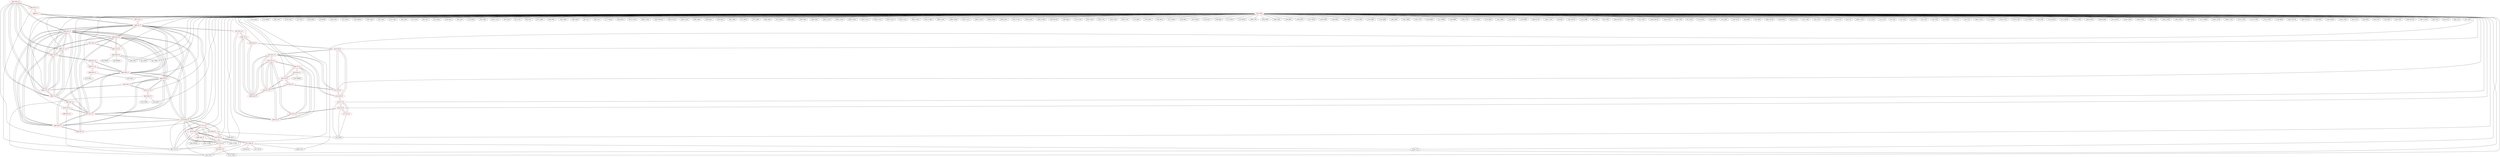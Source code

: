graph {
	462 [label="(462) R35_T2" color=red]
	463 [label="(463) R52_T1"]
	461 [label="(461) T22_T1"]
	482 [label="(482) T14_T1"]
	483 [label="(483) T15_T1"]
	485 [label="(485) T17_T1"]
	484 [label="(484) T16_T1"]
	498 [label="(498) R35_T1"]
	463 [label="(463) R52_T1" color=red]
	468 [label="(468) D1_T"]
	462 [label="(462) R35_T2"]
	461 [label="(461) T22_T1"]
	464 [label="(464) R58_T1" color=red]
	466 [label="(466) D2_T"]
	473 [label="(473) R40_T2"]
	487 [label="(487) R27_T1"]
	488 [label="(488) R28_T1"]
	489 [label="(489) R29_T1"]
	493 [label="(493) R30_T1"]
	498 [label="(498) R35_T1"]
	465 [label="(465) R57_T1"]
	465 [label="(465) R57_T1" color=red]
	466 [label="(466) D2_T"]
	464 [label="(464) R58_T1"]
	466 [label="(466) D2_T" color=red]
	464 [label="(464) R58_T1"]
	473 [label="(473) R40_T2"]
	487 [label="(487) R27_T1"]
	488 [label="(488) R28_T1"]
	489 [label="(489) R29_T1"]
	493 [label="(493) R30_T1"]
	498 [label="(498) R35_T1"]
	468 [label="(468) D1_T"]
	467 [label="(467) C8_T"]
	465 [label="(465) R57_T1"]
	507 [label="(507) R15_P1"]
	467 [label="(467) C8_T" color=red]
	468 [label="(468) D1_T"]
	466 [label="(466) D2_T"]
	468 [label="(468) D1_T" color=red]
	466 [label="(466) D2_T"]
	467 [label="(467) C8_T"]
	463 [label="(463) R52_T1"]
	469 [label="(469) R36_T2" color=red]
	431 [label="(431) U1304"]
	428 [label="(428) U1302"]
	429 [label="(429) TR1301"]
	474 [label="(474) T18_T2"]
	470 [label="(470) R37_T2" color=red]
	34 [label="(34) U201"]
	113 [label="(113) U402"]
	475 [label="(475) T19_T2"]
	471 [label="(471) R38_T2" color=red]
	186 [label="(186) U702"]
	219 [label="(219) C707"]
	218 [label="(218) R715"]
	217 [label="(217) R723"]
	34 [label="(34) U201"]
	476 [label="(476) T20_T2"]
	472 [label="(472) R39_T2" color=red]
	34 [label="(34) U201"]
	168 [label="(168) D611"]
	152 [label="(152) J601"]
	477 [label="(477) T21_T2"]
	473 [label="(473) R40_T2" color=red]
	466 [label="(466) D2_T"]
	464 [label="(464) R58_T1"]
	487 [label="(487) R27_T1"]
	488 [label="(488) R28_T1"]
	489 [label="(489) R29_T1"]
	493 [label="(493) R30_T1"]
	498 [label="(498) R35_T1"]
	476 [label="(476) T20_T2"]
	477 [label="(477) T21_T2"]
	475 [label="(475) T19_T2"]
	461 [label="(461) T22_T1"]
	474 [label="(474) T18_T2"]
	474 [label="(474) T18_T2" color=red]
	476 [label="(476) T20_T2"]
	477 [label="(477) T21_T2"]
	475 [label="(475) T19_T2"]
	473 [label="(473) R40_T2"]
	461 [label="(461) T22_T1"]
	469 [label="(469) R36_T2"]
	475 [label="(475) T19_T2" color=red]
	476 [label="(476) T20_T2"]
	477 [label="(477) T21_T2"]
	473 [label="(473) R40_T2"]
	461 [label="(461) T22_T1"]
	474 [label="(474) T18_T2"]
	470 [label="(470) R37_T2"]
	476 [label="(476) T20_T2" color=red]
	477 [label="(477) T21_T2"]
	475 [label="(475) T19_T2"]
	473 [label="(473) R40_T2"]
	461 [label="(461) T22_T1"]
	474 [label="(474) T18_T2"]
	471 [label="(471) R38_T2"]
	477 [label="(477) T21_T2" color=red]
	476 [label="(476) T20_T2"]
	475 [label="(475) T19_T2"]
	473 [label="(473) R40_T2"]
	461 [label="(461) T22_T1"]
	474 [label="(474) T18_T2"]
	472 [label="(472) R39_T2"]
	478 [label="(478) T10_T1" color=red]
	486 [label="(486) R23_T1"]
	494 [label="(494) R31_T1"]
	487 [label="(487) R27_T1"]
	479 [label="(479) T11_T1" color=red]
	491 [label="(491) R24_T1"]
	495 [label="(495) R32_T1"]
	488 [label="(488) R28_T1"]
	480 [label="(480) T12_T1" color=red]
	496 [label="(496) R33_T1"]
	489 [label="(489) R29_T1"]
	490 [label="(490) R25_T1"]
	481 [label="(481) T13_T1" color=red]
	497 [label="(497) R34_T1"]
	493 [label="(493) R30_T1"]
	492 [label="(492) R26_T1"]
	482 [label="(482) T14_T1" color=red]
	483 [label="(483) T15_T1"]
	485 [label="(485) T17_T1"]
	484 [label="(484) T16_T1"]
	498 [label="(498) R35_T1"]
	462 [label="(462) R35_T2"]
	494 [label="(494) R31_T1"]
	483 [label="(483) T15_T1" color=red]
	482 [label="(482) T14_T1"]
	485 [label="(485) T17_T1"]
	484 [label="(484) T16_T1"]
	498 [label="(498) R35_T1"]
	462 [label="(462) R35_T2"]
	495 [label="(495) R32_T1"]
	484 [label="(484) T16_T1" color=red]
	482 [label="(482) T14_T1"]
	483 [label="(483) T15_T1"]
	485 [label="(485) T17_T1"]
	498 [label="(498) R35_T1"]
	462 [label="(462) R35_T2"]
	496 [label="(496) R33_T1"]
	485 [label="(485) T17_T1" color=red]
	482 [label="(482) T14_T1"]
	483 [label="(483) T15_T1"]
	484 [label="(484) T16_T1"]
	498 [label="(498) R35_T1"]
	462 [label="(462) R35_T2"]
	497 [label="(497) R34_T1"]
	486 [label="(486) R23_T1" color=red]
	34 [label="(34) U201"]
	478 [label="(478) T10_T1"]
	487 [label="(487) R27_T1" color=red]
	466 [label="(466) D2_T"]
	464 [label="(464) R58_T1"]
	473 [label="(473) R40_T2"]
	488 [label="(488) R28_T1"]
	489 [label="(489) R29_T1"]
	493 [label="(493) R30_T1"]
	498 [label="(498) R35_T1"]
	494 [label="(494) R31_T1"]
	478 [label="(478) T10_T1"]
	488 [label="(488) R28_T1" color=red]
	466 [label="(466) D2_T"]
	464 [label="(464) R58_T1"]
	473 [label="(473) R40_T2"]
	487 [label="(487) R27_T1"]
	489 [label="(489) R29_T1"]
	493 [label="(493) R30_T1"]
	498 [label="(498) R35_T1"]
	495 [label="(495) R32_T1"]
	479 [label="(479) T11_T1"]
	489 [label="(489) R29_T1" color=red]
	466 [label="(466) D2_T"]
	464 [label="(464) R58_T1"]
	473 [label="(473) R40_T2"]
	487 [label="(487) R27_T1"]
	488 [label="(488) R28_T1"]
	493 [label="(493) R30_T1"]
	498 [label="(498) R35_T1"]
	496 [label="(496) R33_T1"]
	480 [label="(480) T12_T1"]
	490 [label="(490) R25_T1" color=red]
	95 [label="(95) U403"]
	114 [label="(114) R411"]
	480 [label="(480) T12_T1"]
	491 [label="(491) R24_T1" color=red]
	34 [label="(34) U201"]
	141 [label="(141) D501"]
	142 [label="(142) J502"]
	479 [label="(479) T11_T1"]
	492 [label="(492) R26_T1" color=red]
	83 [label="(83) FB302"]
	44 [label="(44) U302"]
	42 [label="(42) C306"]
	82 [label="(82) FB301"]
	43 [label="(43) C308"]
	481 [label="(481) T13_T1"]
	493 [label="(493) R30_T1" color=red]
	466 [label="(466) D2_T"]
	464 [label="(464) R58_T1"]
	473 [label="(473) R40_T2"]
	487 [label="(487) R27_T1"]
	488 [label="(488) R28_T1"]
	489 [label="(489) R29_T1"]
	498 [label="(498) R35_T1"]
	481 [label="(481) T13_T1"]
	497 [label="(497) R34_T1"]
	494 [label="(494) R31_T1" color=red]
	487 [label="(487) R27_T1"]
	478 [label="(478) T10_T1"]
	482 [label="(482) T14_T1"]
	495 [label="(495) R32_T1" color=red]
	483 [label="(483) T15_T1"]
	479 [label="(479) T11_T1"]
	488 [label="(488) R28_T1"]
	496 [label="(496) R33_T1" color=red]
	484 [label="(484) T16_T1"]
	489 [label="(489) R29_T1"]
	480 [label="(480) T12_T1"]
	497 [label="(497) R34_T1" color=red]
	485 [label="(485) T17_T1"]
	481 [label="(481) T13_T1"]
	493 [label="(493) R30_T1"]
	498 [label="(498) R35_T1" color=red]
	466 [label="(466) D2_T"]
	464 [label="(464) R58_T1"]
	473 [label="(473) R40_T2"]
	487 [label="(487) R27_T1"]
	488 [label="(488) R28_T1"]
	489 [label="(489) R29_T1"]
	493 [label="(493) R30_T1"]
	482 [label="(482) T14_T1"]
	483 [label="(483) T15_T1"]
	485 [label="(485) T17_T1"]
	484 [label="(484) T16_T1"]
	462 [label="(462) R35_T2"]
	499 [label="(499) T3_P1" color=red]
	503 [label="(503) R14_P1"]
	504 [label="(504) T6_P1"]
	502 [label="(502) R13_P1"]
	501 [label="(501) R12_P1"]
	500 [label="(500) T2_P1"]
	500 [label="(500) T2_P1" color=red]
	502 [label="(502) R13_P1"]
	499 [label="(499) T3_P1"]
	501 [label="(501) R12_P1"]
	506 [label="(506) T5_P1"]
	507 [label="(507) R15_P1"]
	501 [label="(501) R12_P1" color=red]
	512 [label="(512) R21_P1"]
	508 [label="(508) R16_P1"]
	505 [label="(505) R17_P1"]
	502 [label="(502) R13_P1"]
	499 [label="(499) T3_P1"]
	500 [label="(500) T2_P1"]
	502 [label="(502) R13_P1" color=red]
	516 [label="(516) T4_P1"]
	499 [label="(499) T3_P1"]
	501 [label="(501) R12_P1"]
	500 [label="(500) T2_P1"]
	503 [label="(503) R14_P1" color=red]
	153 [label="(153) TH605"]
	499 [label="(499) T3_P1"]
	504 [label="(504) T6_P1"]
	504 [label="(504) T6_P1" color=red]
	503 [label="(503) R14_P1"]
	499 [label="(499) T3_P1"]
	513 [label="(513) R22_P1"]
	505 [label="(505) R17_P1"]
	505 [label="(505) R17_P1" color=red]
	512 [label="(512) R21_P1"]
	508 [label="(508) R16_P1"]
	501 [label="(501) R12_P1"]
	513 [label="(513) R22_P1"]
	504 [label="(504) T6_P1"]
	506 [label="(506) T5_P1" color=red]
	500 [label="(500) T2_P1"]
	507 [label="(507) R15_P1"]
	508 [label="(508) R16_P1"]
	509 [label="(509) R20_P1"]
	507 [label="(507) R15_P1" color=red]
	466 [label="(466) D2_T"]
	500 [label="(500) T2_P1"]
	506 [label="(506) T5_P1"]
	508 [label="(508) R16_P1" color=red]
	512 [label="(512) R21_P1"]
	501 [label="(501) R12_P1"]
	505 [label="(505) R17_P1"]
	506 [label="(506) T5_P1"]
	509 [label="(509) R20_P1"]
	509 [label="(509) R20_P1" color=red]
	510 [label="(510) T8_P1"]
	508 [label="(508) R16_P1"]
	506 [label="(506) T5_P1"]
	510 [label="(510) T8_P1" color=red]
	511 [label="(511) T9_P1"]
	512 [label="(512) R21_P1"]
	514 [label="(514) R19_P1"]
	509 [label="(509) R20_P1"]
	511 [label="(511) T9_P1" color=red]
	513 [label="(513) R22_P1"]
	512 [label="(512) R21_P1"]
	510 [label="(510) T8_P1"]
	514 [label="(514) R19_P1"]
	512 [label="(512) R21_P1" color=red]
	508 [label="(508) R16_P1"]
	501 [label="(501) R12_P1"]
	505 [label="(505) R17_P1"]
	511 [label="(511) T9_P1"]
	510 [label="(510) T8_P1"]
	514 [label="(514) R19_P1"]
	513 [label="(513) R22_P1" color=red]
	511 [label="(511) T9_P1"]
	504 [label="(504) T6_P1"]
	505 [label="(505) R17_P1"]
	514 [label="(514) R19_P1" color=red]
	511 [label="(511) T9_P1"]
	512 [label="(512) R21_P1"]
	510 [label="(510) T8_P1"]
	515 [label="(515) T7_P1"]
	515 [label="(515) T7_P1" color=red]
	517 [label="(517) R1_P1"]
	516 [label="(516) T4_P1"]
	152 [label="(152) J601"]
	514 [label="(514) R19_P1"]
	516 [label="(516) T4_P1" color=red]
	502 [label="(502) R13_P1"]
	517 [label="(517) R1_P1"]
	515 [label="(515) T7_P1"]
	152 [label="(152) J601"]
	517 [label="(517) R1_P1" color=red]
	516 [label="(516) T4_P1"]
	515 [label="(515) T7_P1"]
	152 [label="(152) J601"]
	518 [label="(518) GND" color=red]
	178 [label="(178) D604"]
	179 [label="(179) D606"]
	48 [label="(48) U301"]
	142 [label="(142) J502"]
	133 [label="(133) C502"]
	52 [label="(52) C303"]
	163 [label="(163) D602"]
	53 [label="(53) R309"]
	134 [label="(134) C501"]
	137 [label="(137) R501"]
	135 [label="(135) FB502"]
	140 [label="(140) C503"]
	54 [label="(54) U303"]
	131 [label="(131) U501"]
	44 [label="(44) U302"]
	58 [label="(58) C304"]
	57 [label="(57) C302"]
	56 [label="(56) C301"]
	161 [label="(161) D632"]
	160 [label="(160) D631"]
	59 [label="(59) C305"]
	176 [label="(176) D626"]
	162 [label="(162) D601"]
	435 [label="(435) C1315"]
	62 [label="(62) C309"]
	61 [label="(61) C310"]
	60 [label="(60) C307"]
	42 [label="(42) C306"]
	168 [label="(168) D611"]
	43 [label="(43) C308"]
	167 [label="(167) D609"]
	166 [label="(166) D607"]
	165 [label="(165) D605"]
	164 [label="(164) D603"]
	81 [label="(81) C317"]
	80 [label="(80) C311"]
	177 [label="(177) D629"]
	169 [label="(169) D614"]
	457 [label="(457) C1301"]
	456 [label="(456) U1305"]
	458 [label="(458) FB1303"]
	455 [label="(455) C1319"]
	454 [label="(454) C1310"]
	266 [label="(266) U803"]
	268 [label="(268) D812"]
	265 [label="(265) R812"]
	245 [label="(245) C805"]
	271 [label="(271) R813"]
	270 [label="(270) C808"]
	269 [label="(269) C804"]
	272 [label="(272) U804"]
	262 [label="(262) D811"]
	263 [label="(263) C803"]
	264 [label="(264) C807"]
	445 [label="(445) C1318"]
	450 [label="(450) C1305"]
	449 [label="(449) U1303"]
	425 [label="(425) C1311"]
	428 [label="(428) U1302"]
	434 [label="(434) C1314"]
	433 [label="(433) C1313"]
	432 [label="(432) C1312"]
	442 [label="(442) C1303"]
	441 [label="(441) C1308"]
	439 [label="(439) C1307"]
	438 [label="(438) C1306"]
	437 [label="(437) C1317"]
	436 [label="(436) C1316"]
	440 [label="(440) C1302"]
	430 [label="(430) J1303"]
	451 [label="(451) U1301"]
	453 [label="(453) J1302"]
	426 [label="(426) C1309"]
	423 [label="(423) R1303"]
	246 [label="(246) R810"]
	214 [label="(214) C706"]
	204 [label="(204) C704"]
	219 [label="(219) C707"]
	185 [label="(185) U701"]
	186 [label="(186) U702"]
	224 [label="(224) C708"]
	209 [label="(209) C705"]
	152 [label="(152) J601"]
	151 [label="(151) J604"]
	159 [label="(159) D630"]
	158 [label="(158) D627"]
	157 [label="(157) D624"]
	156 [label="(156) D621"]
	155 [label="(155) D619"]
	154 [label="(154) D617"]
	149 [label="(149) J602"]
	171 [label="(171) D615"]
	170 [label="(170) D618"]
	189 [label="(189) C701"]
	234 [label="(234) Q801"]
	244 [label="(244) C801"]
	240 [label="(240) J805"]
	256 [label="(256) D810"]
	257 [label="(257) C802"]
	258 [label="(258) C806"]
	259 [label="(259) R811"]
	260 [label="(260) U802"]
	254 [label="(254) U801"]
	278 [label="(278) Q805"]
	279 [label="(279) Q806"]
	280 [label="(280) Q807"]
	281 [label="(281) Q808"]
	194 [label="(194) C702"]
	226 [label="(226) D809"]
	227 [label="(227) R808"]
	228 [label="(228) R805"]
	199 [label="(199) C703"]
	233 [label="(233) Q802"]
	232 [label="(232) Q803"]
	231 [label="(231) Q804"]
	230 [label="(230) R806"]
	229 [label="(229) R804"]
	388 [label="(388) D1105"]
	394 [label="(394) U1102"]
	93 [label="(93) J402"]
	387 [label="(387) D1107"]
	122 [label="(122) C408"]
	95 [label="(95) U403"]
	86 [label="(86) U401"]
	87 [label="(87) C402"]
	382 [label="(382) D1102"]
	120 [label="(120) C406"]
	121 [label="(121) C407"]
	392 [label="(392) FB1102"]
	401 [label="(401) J1102"]
	96 [label="(96) C409"]
	97 [label="(97) C405"]
	110 [label="(110) R410"]
	100 [label="(100) D404"]
	101 [label="(101) J403"]
	103 [label="(103) C410"]
	90 [label="(90) D402"]
	91 [label="(91) D403"]
	390 [label="(390) D1106"]
	106 [label="(106) R402"]
	403 [label="(403) J1101"]
	107 [label="(107) C401"]
	18 [label="(18) C224"]
	19 [label="(19) C227"]
	20 [label="(20) C210"]
	8 [label="(8) C231"]
	384 [label="(384) C1103"]
	17 [label="(17) C223"]
	34 [label="(34) U201"]
	15 [label="(15) C218"]
	9 [label="(9) C203"]
	12 [label="(12) C214"]
	23 [label="(23) X202"]
	24 [label="(24) C207"]
	29 [label="(29) C230"]
	13 [label="(13) C205"]
	14 [label="(14) C217"]
	16 [label="(16) C221"]
	383 [label="(383) C1102"]
	113 [label="(113) U402"]
	111 [label="(111) R409"]
	378 [label="(378) U1101"]
	379 [label="(379) C1101"]
	31 [label="(31) SW201"]
	33 [label="(33) C204"]
	372 [label="(372) R1014"]
	371 [label="(371) R1004"]
	373 [label="(373) C1003"]
	369 [label="(369) R1007"]
	368 [label="(368) R1006"]
	357 [label="(357) R1015"]
	359 [label="(359) C1004"]
	360 [label="(360) D1001"]
	364 [label="(364) U1003"]
	363 [label="(363) U1002"]
	362 [label="(362) J1001"]
	367 [label="(367) R1001"]
	377 [label="(377) R1009"]
	400 [label="(400) C1106"]
	399 [label="(399) C1105"]
	376 [label="(376) C1001"]
	375 [label="(375) U1001"]
	374 [label="(374) C1002"]
	128 [label="(128) R408"]
	405 [label="(405) TP1102"]
	404 [label="(404) TP1101"]
	129 [label="(129) R403"]
	365 [label="(365) R1002"]
	358 [label="(358) C1005"]
	63 [label="(63) C312"]
	36 [label="(36) D203"]
	40 [label="(40) C201"]
	35 [label="(35) D202"]
	39 [label="(39) U202"]
	395 [label="(395) BT1101"]
	397 [label="(397) C1104"]
	64 [label="(64) C314"]
	65 [label="(65) C315"]
	66 [label="(66) C313"]
	67 [label="(67) C316"]
	478 [label="(478) T10_T1"]
	479 [label="(479) T11_T1"]
	480 [label="(480) T12_T1"]
	481 [label="(481) T13_T1"]
	476 [label="(476) T20_T2"]
	482 [label="(482) T14_T1"]
	483 [label="(483) T15_T1"]
	474 [label="(474) T18_T2"]
	477 [label="(477) T21_T2"]
	475 [label="(475) T19_T2"]
	467 [label="(467) C8_T"]
	484 [label="(484) T16_T1"]
	485 [label="(485) T17_T1"]
	466 [label="(466) D2_T"]
	461 [label="(461) T22_T1"]
	465 [label="(465) R57_T1"]
	499 [label="(499) T3_P1"]
	516 [label="(516) T4_P1"]
	515 [label="(515) T7_P1"]
	506 [label="(506) T5_P1"]
	511 [label="(511) T9_P1"]
	510 [label="(510) T8_P1"]
	504 [label="(504) T6_P1"]
	500 [label="(500) T2_P1"]
	462 -- 463
	462 -- 461
	462 -- 482
	462 -- 483
	462 -- 485
	462 -- 484
	462 -- 498
	463 -- 468
	463 -- 462
	463 -- 461
	464 -- 466
	464 -- 473
	464 -- 487
	464 -- 488
	464 -- 489
	464 -- 493
	464 -- 498
	464 -- 465
	465 -- 466
	465 -- 464
	466 -- 464
	466 -- 473
	466 -- 487
	466 -- 488
	466 -- 489
	466 -- 493
	466 -- 498
	466 -- 468
	466 -- 467
	466 -- 465
	466 -- 507
	467 -- 468
	467 -- 466
	468 -- 466
	468 -- 467
	468 -- 463
	469 -- 431
	469 -- 428
	469 -- 429
	469 -- 474
	470 -- 34
	470 -- 113
	470 -- 475
	471 -- 186
	471 -- 219
	471 -- 218
	471 -- 217
	471 -- 34
	471 -- 476
	472 -- 34
	472 -- 168
	472 -- 152
	472 -- 477
	473 -- 466
	473 -- 464
	473 -- 487
	473 -- 488
	473 -- 489
	473 -- 493
	473 -- 498
	473 -- 476
	473 -- 477
	473 -- 475
	473 -- 461
	473 -- 474
	474 -- 476
	474 -- 477
	474 -- 475
	474 -- 473
	474 -- 461
	474 -- 469
	475 -- 476
	475 -- 477
	475 -- 473
	475 -- 461
	475 -- 474
	475 -- 470
	476 -- 477
	476 -- 475
	476 -- 473
	476 -- 461
	476 -- 474
	476 -- 471
	477 -- 476
	477 -- 475
	477 -- 473
	477 -- 461
	477 -- 474
	477 -- 472
	478 -- 486
	478 -- 494
	478 -- 487
	479 -- 491
	479 -- 495
	479 -- 488
	480 -- 496
	480 -- 489
	480 -- 490
	481 -- 497
	481 -- 493
	481 -- 492
	482 -- 483
	482 -- 485
	482 -- 484
	482 -- 498
	482 -- 462
	482 -- 494
	483 -- 482
	483 -- 485
	483 -- 484
	483 -- 498
	483 -- 462
	483 -- 495
	484 -- 482
	484 -- 483
	484 -- 485
	484 -- 498
	484 -- 462
	484 -- 496
	485 -- 482
	485 -- 483
	485 -- 484
	485 -- 498
	485 -- 462
	485 -- 497
	486 -- 34
	486 -- 478
	487 -- 466
	487 -- 464
	487 -- 473
	487 -- 488
	487 -- 489
	487 -- 493
	487 -- 498
	487 -- 494
	487 -- 478
	488 -- 466
	488 -- 464
	488 -- 473
	488 -- 487
	488 -- 489
	488 -- 493
	488 -- 498
	488 -- 495
	488 -- 479
	489 -- 466
	489 -- 464
	489 -- 473
	489 -- 487
	489 -- 488
	489 -- 493
	489 -- 498
	489 -- 496
	489 -- 480
	490 -- 95
	490 -- 114
	490 -- 480
	491 -- 34
	491 -- 141
	491 -- 142
	491 -- 479
	492 -- 83
	492 -- 44
	492 -- 42
	492 -- 82
	492 -- 43
	492 -- 481
	493 -- 466
	493 -- 464
	493 -- 473
	493 -- 487
	493 -- 488
	493 -- 489
	493 -- 498
	493 -- 481
	493 -- 497
	494 -- 487
	494 -- 478
	494 -- 482
	495 -- 483
	495 -- 479
	495 -- 488
	496 -- 484
	496 -- 489
	496 -- 480
	497 -- 485
	497 -- 481
	497 -- 493
	498 -- 466
	498 -- 464
	498 -- 473
	498 -- 487
	498 -- 488
	498 -- 489
	498 -- 493
	498 -- 482
	498 -- 483
	498 -- 485
	498 -- 484
	498 -- 462
	499 -- 503
	499 -- 504
	499 -- 502
	499 -- 501
	499 -- 500
	500 -- 502
	500 -- 499
	500 -- 501
	500 -- 506
	500 -- 507
	501 -- 512
	501 -- 508
	501 -- 505
	501 -- 502
	501 -- 499
	501 -- 500
	502 -- 516
	502 -- 499
	502 -- 501
	502 -- 500
	503 -- 153
	503 -- 499
	503 -- 504
	504 -- 503
	504 -- 499
	504 -- 513
	504 -- 505
	505 -- 512
	505 -- 508
	505 -- 501
	505 -- 513
	505 -- 504
	506 -- 500
	506 -- 507
	506 -- 508
	506 -- 509
	507 -- 466
	507 -- 500
	507 -- 506
	508 -- 512
	508 -- 501
	508 -- 505
	508 -- 506
	508 -- 509
	509 -- 510
	509 -- 508
	509 -- 506
	510 -- 511
	510 -- 512
	510 -- 514
	510 -- 509
	511 -- 513
	511 -- 512
	511 -- 510
	511 -- 514
	512 -- 508
	512 -- 501
	512 -- 505
	512 -- 511
	512 -- 510
	512 -- 514
	513 -- 511
	513 -- 504
	513 -- 505
	514 -- 511
	514 -- 512
	514 -- 510
	514 -- 515
	515 -- 517
	515 -- 516
	515 -- 152
	515 -- 514
	516 -- 502
	516 -- 517
	516 -- 515
	516 -- 152
	517 -- 516
	517 -- 515
	517 -- 152
	518 -- 178
	518 -- 179
	518 -- 48
	518 -- 142
	518 -- 133
	518 -- 52
	518 -- 163
	518 -- 53
	518 -- 134
	518 -- 137
	518 -- 135
	518 -- 140
	518 -- 54
	518 -- 131
	518 -- 44
	518 -- 58
	518 -- 57
	518 -- 56
	518 -- 161
	518 -- 160
	518 -- 59
	518 -- 176
	518 -- 162
	518 -- 435
	518 -- 62
	518 -- 61
	518 -- 60
	518 -- 42
	518 -- 168
	518 -- 43
	518 -- 167
	518 -- 166
	518 -- 165
	518 -- 164
	518 -- 81
	518 -- 80
	518 -- 177
	518 -- 169
	518 -- 457
	518 -- 456
	518 -- 458
	518 -- 455
	518 -- 454
	518 -- 266
	518 -- 268
	518 -- 265
	518 -- 245
	518 -- 271
	518 -- 270
	518 -- 269
	518 -- 272
	518 -- 262
	518 -- 263
	518 -- 264
	518 -- 445
	518 -- 450
	518 -- 449
	518 -- 425
	518 -- 428
	518 -- 434
	518 -- 433
	518 -- 432
	518 -- 442
	518 -- 441
	518 -- 439
	518 -- 438
	518 -- 437
	518 -- 436
	518 -- 440
	518 -- 430
	518 -- 451
	518 -- 453
	518 -- 426
	518 -- 423
	518 -- 246
	518 -- 214
	518 -- 204
	518 -- 219
	518 -- 185
	518 -- 186
	518 -- 224
	518 -- 209
	518 -- 152
	518 -- 151
	518 -- 159
	518 -- 158
	518 -- 157
	518 -- 156
	518 -- 155
	518 -- 154
	518 -- 149
	518 -- 171
	518 -- 170
	518 -- 189
	518 -- 234
	518 -- 244
	518 -- 240
	518 -- 256
	518 -- 257
	518 -- 258
	518 -- 259
	518 -- 260
	518 -- 254
	518 -- 278
	518 -- 279
	518 -- 280
	518 -- 281
	518 -- 194
	518 -- 226
	518 -- 227
	518 -- 228
	518 -- 199
	518 -- 233
	518 -- 232
	518 -- 231
	518 -- 230
	518 -- 229
	518 -- 388
	518 -- 394
	518 -- 93
	518 -- 387
	518 -- 122
	518 -- 95
	518 -- 86
	518 -- 87
	518 -- 382
	518 -- 120
	518 -- 121
	518 -- 392
	518 -- 401
	518 -- 96
	518 -- 97
	518 -- 110
	518 -- 100
	518 -- 101
	518 -- 103
	518 -- 90
	518 -- 91
	518 -- 390
	518 -- 106
	518 -- 403
	518 -- 107
	518 -- 18
	518 -- 19
	518 -- 20
	518 -- 8
	518 -- 384
	518 -- 17
	518 -- 34
	518 -- 15
	518 -- 9
	518 -- 12
	518 -- 23
	518 -- 24
	518 -- 29
	518 -- 13
	518 -- 14
	518 -- 16
	518 -- 383
	518 -- 113
	518 -- 111
	518 -- 378
	518 -- 379
	518 -- 31
	518 -- 33
	518 -- 372
	518 -- 371
	518 -- 373
	518 -- 369
	518 -- 368
	518 -- 357
	518 -- 359
	518 -- 360
	518 -- 364
	518 -- 363
	518 -- 362
	518 -- 367
	518 -- 377
	518 -- 400
	518 -- 399
	518 -- 376
	518 -- 375
	518 -- 374
	518 -- 128
	518 -- 405
	518 -- 404
	518 -- 129
	518 -- 365
	518 -- 358
	518 -- 63
	518 -- 36
	518 -- 40
	518 -- 35
	518 -- 39
	518 -- 395
	518 -- 397
	518 -- 64
	518 -- 65
	518 -- 66
	518 -- 67
	518 -- 478
	518 -- 479
	518 -- 480
	518 -- 481
	518 -- 476
	518 -- 482
	518 -- 483
	518 -- 474
	518 -- 477
	518 -- 475
	518 -- 467
	518 -- 484
	518 -- 485
	518 -- 466
	518 -- 461
	518 -- 465
	518 -- 499
	518 -- 516
	518 -- 515
	518 -- 506
	518 -- 511
	518 -- 510
	518 -- 504
	518 -- 500
}